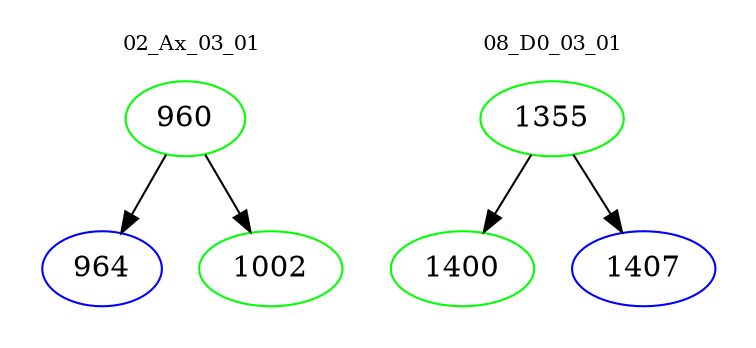 digraph{
subgraph cluster_0 {
color = white
label = "02_Ax_03_01";
fontsize=10;
T0_960 [label="960", color="green"]
T0_960 -> T0_964 [color="black"]
T0_964 [label="964", color="blue"]
T0_960 -> T0_1002 [color="black"]
T0_1002 [label="1002", color="green"]
}
subgraph cluster_1 {
color = white
label = "08_D0_03_01";
fontsize=10;
T1_1355 [label="1355", color="green"]
T1_1355 -> T1_1400 [color="black"]
T1_1400 [label="1400", color="green"]
T1_1355 -> T1_1407 [color="black"]
T1_1407 [label="1407", color="blue"]
}
}
